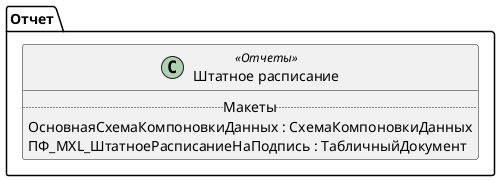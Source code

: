 ﻿@startuml ШтатноеРасписание
'!include templates.wsd
'..\include templates.wsd
class Отчет.ШтатноеРасписание as "Штатное расписание" <<Отчеты>>
{
..Макеты..
ОсновнаяСхемаКомпоновкиДанных : СхемаКомпоновкиДанных
ПФ_MXL_ШтатноеРасписаниеНаПодпись : ТабличныйДокумент
}
@enduml
